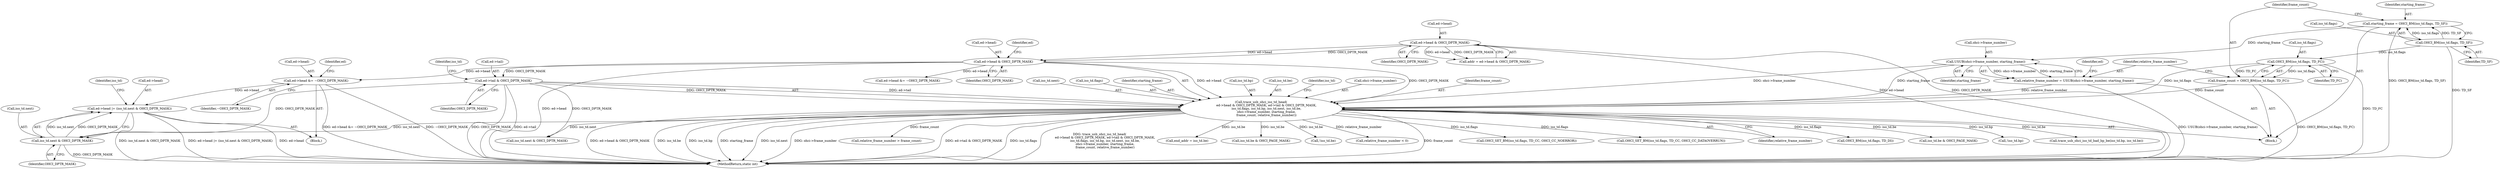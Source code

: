 digraph "0_qemu_26f670a244982335cc08943fb1ec099a2c81e42d@pointer" {
"1000278" [label="(Call,ed->head |= (iso_td.next & OHCI_DPTR_MASK))"];
"1000273" [label="(Call,ed->head &= ~OHCI_DPTR_MASK)"];
"1000180" [label="(Call,ed->head & OHCI_DPTR_MASK)"];
"1000140" [label="(Call,ed->head & OHCI_DPTR_MASK)"];
"1000282" [label="(Call,iso_td.next & OHCI_DPTR_MASK)"];
"1000179" [label="(Call,trace_usb_ohci_iso_td_head(\n           ed->head & OHCI_DPTR_MASK, ed->tail & OHCI_DPTR_MASK,\n           iso_td.flags, iso_td.bp, iso_td.next, iso_td.be,\n           ohci->frame_number, starting_frame,\n           frame_count, relative_frame_number))"];
"1000185" [label="(Call,ed->tail & OHCI_DPTR_MASK)"];
"1000167" [label="(Call,OHCI_BM(iso_td.flags, TD_FC))"];
"1000160" [label="(Call,OHCI_BM(iso_td.flags, TD_SF))"];
"1000174" [label="(Call,USUB(ohci->frame_number, starting_frame))"];
"1000158" [label="(Call,starting_frame = OHCI_BM(iso_td.flags, TD_SF))"];
"1000165" [label="(Call,frame_count = OHCI_BM(iso_td.flags, TD_FC))"];
"1000172" [label="(Call,relative_frame_number = USUB(ohci->frame_number, starting_frame))"];
"1000193" [label="(Call,iso_td.bp)"];
"1000199" [label="(Call,iso_td.be)"];
"1000859" [label="(Call,OHCI_SET_BM(iso_td.flags, TD_CC, OHCI_CC_NOERROR))"];
"1000274" [label="(Call,ed->head)"];
"1000267" [label="(Call,OHCI_SET_BM(iso_td.flags, TD_CC, OHCI_CC_DATAOVERRUN))"];
"1000865" [label="(Call,ed->head &= ~OHCI_DPTR_MASK)"];
"1000175" [label="(Call,ohci->frame_number)"];
"1000211" [label="(Identifier,iso_td)"];
"1000158" [label="(Call,starting_frame = OHCI_BM(iso_td.flags, TD_SF))"];
"1000161" [label="(Call,iso_td.flags)"];
"1000207" [label="(Identifier,relative_frame_number)"];
"1000165" [label="(Call,frame_count = OHCI_BM(iso_td.flags, TD_FC))"];
"1000585" [label="(Call,OHCI_BM(iso_td.flags, TD_DI))"];
"1000202" [label="(Call,ohci->frame_number)"];
"1000282" [label="(Call,iso_td.next & OHCI_DPTR_MASK)"];
"1000466" [label="(Call,iso_td.be & OHCI_PAGE_MASK)"];
"1000286" [label="(Identifier,OHCI_DPTR_MASK)"];
"1000160" [label="(Call,OHCI_BM(iso_td.flags, TD_SF))"];
"1000874" [label="(Call,iso_td.next & OHCI_DPTR_MASK)"];
"1000172" [label="(Call,relative_frame_number = USUB(ohci->frame_number, starting_frame))"];
"1000159" [label="(Identifier,starting_frame)"];
"1000283" [label="(Call,iso_td.next)"];
"1000167" [label="(Call,OHCI_BM(iso_td.flags, TD_FC))"];
"1000263" [label="(Block,)"];
"1000273" [label="(Call,ed->head &= ~OHCI_DPTR_MASK)"];
"1000180" [label="(Call,ed->head & OHCI_DPTR_MASK)"];
"1000171" [label="(Identifier,TD_FC)"];
"1000173" [label="(Identifier,relative_frame_number)"];
"1000144" [label="(Identifier,OHCI_DPTR_MASK)"];
"1000289" [label="(Identifier,iso_td)"];
"1000206" [label="(Identifier,frame_count)"];
"1000371" [label="(Call,!iso_td.bp)"];
"1000380" [label="(Call,trace_usb_ohci_iso_td_bad_bp_be(iso_td.bp, iso_td.be))"];
"1000189" [label="(Identifier,OHCI_DPTR_MASK)"];
"1000260" [label="(Call,relative_frame_number > frame_count)"];
"1000280" [label="(Identifier,ed)"];
"1000185" [label="(Call,ed->tail & OHCI_DPTR_MASK)"];
"1000141" [label="(Call,ed->head)"];
"1000174" [label="(Call,USUB(ohci->frame_number, starting_frame))"];
"1000110" [label="(Block,)"];
"1000186" [label="(Call,ed->tail)"];
"1000517" [label="(Call,end_addr = iso_td.be)"];
"1000181" [label="(Call,ed->head)"];
"1000168" [label="(Call,iso_td.flags)"];
"1000166" [label="(Identifier,frame_count)"];
"1000920" [label="(MethodReturn,static int)"];
"1000187" [label="(Identifier,ed)"];
"1000184" [label="(Identifier,OHCI_DPTR_MASK)"];
"1000196" [label="(Call,iso_td.next)"];
"1000507" [label="(Call,iso_td.be & OHCI_PAGE_MASK)"];
"1000191" [label="(Identifier,iso_td)"];
"1000190" [label="(Call,iso_td.flags)"];
"1000178" [label="(Identifier,starting_frame)"];
"1000375" [label="(Call,!iso_td.be)"];
"1000138" [label="(Call,addr = ed->head & OHCI_DPTR_MASK)"];
"1000278" [label="(Call,ed->head |= (iso_td.next & OHCI_DPTR_MASK))"];
"1000205" [label="(Identifier,starting_frame)"];
"1000164" [label="(Identifier,TD_SF)"];
"1000250" [label="(Call,relative_frame_number < 0)"];
"1000182" [label="(Identifier,ed)"];
"1000179" [label="(Call,trace_usb_ohci_iso_td_head(\n           ed->head & OHCI_DPTR_MASK, ed->tail & OHCI_DPTR_MASK,\n           iso_td.flags, iso_td.bp, iso_td.next, iso_td.be,\n           ohci->frame_number, starting_frame,\n           frame_count, relative_frame_number))"];
"1000279" [label="(Call,ed->head)"];
"1000140" [label="(Call,ed->head & OHCI_DPTR_MASK)"];
"1000277" [label="(Identifier,~OHCI_DPTR_MASK)"];
"1000278" -> "1000263"  [label="AST: "];
"1000278" -> "1000282"  [label="CFG: "];
"1000279" -> "1000278"  [label="AST: "];
"1000282" -> "1000278"  [label="AST: "];
"1000289" -> "1000278"  [label="CFG: "];
"1000278" -> "1000920"  [label="DDG: iso_td.next & OHCI_DPTR_MASK"];
"1000278" -> "1000920"  [label="DDG: ed->head |= (iso_td.next & OHCI_DPTR_MASK)"];
"1000278" -> "1000920"  [label="DDG: ed->head"];
"1000273" -> "1000278"  [label="DDG: ed->head"];
"1000282" -> "1000278"  [label="DDG: iso_td.next"];
"1000282" -> "1000278"  [label="DDG: OHCI_DPTR_MASK"];
"1000273" -> "1000263"  [label="AST: "];
"1000273" -> "1000277"  [label="CFG: "];
"1000274" -> "1000273"  [label="AST: "];
"1000277" -> "1000273"  [label="AST: "];
"1000280" -> "1000273"  [label="CFG: "];
"1000273" -> "1000920"  [label="DDG: ed->head &= ~OHCI_DPTR_MASK"];
"1000273" -> "1000920"  [label="DDG: ~OHCI_DPTR_MASK"];
"1000180" -> "1000273"  [label="DDG: ed->head"];
"1000180" -> "1000179"  [label="AST: "];
"1000180" -> "1000184"  [label="CFG: "];
"1000181" -> "1000180"  [label="AST: "];
"1000184" -> "1000180"  [label="AST: "];
"1000187" -> "1000180"  [label="CFG: "];
"1000180" -> "1000920"  [label="DDG: ed->head"];
"1000180" -> "1000179"  [label="DDG: ed->head"];
"1000180" -> "1000179"  [label="DDG: OHCI_DPTR_MASK"];
"1000140" -> "1000180"  [label="DDG: ed->head"];
"1000140" -> "1000180"  [label="DDG: OHCI_DPTR_MASK"];
"1000180" -> "1000185"  [label="DDG: OHCI_DPTR_MASK"];
"1000180" -> "1000865"  [label="DDG: ed->head"];
"1000140" -> "1000138"  [label="AST: "];
"1000140" -> "1000144"  [label="CFG: "];
"1000141" -> "1000140"  [label="AST: "];
"1000144" -> "1000140"  [label="AST: "];
"1000138" -> "1000140"  [label="CFG: "];
"1000140" -> "1000920"  [label="DDG: ed->head"];
"1000140" -> "1000920"  [label="DDG: OHCI_DPTR_MASK"];
"1000140" -> "1000138"  [label="DDG: ed->head"];
"1000140" -> "1000138"  [label="DDG: OHCI_DPTR_MASK"];
"1000282" -> "1000286"  [label="CFG: "];
"1000283" -> "1000282"  [label="AST: "];
"1000286" -> "1000282"  [label="AST: "];
"1000282" -> "1000920"  [label="DDG: OHCI_DPTR_MASK"];
"1000179" -> "1000282"  [label="DDG: iso_td.next"];
"1000185" -> "1000282"  [label="DDG: OHCI_DPTR_MASK"];
"1000179" -> "1000110"  [label="AST: "];
"1000179" -> "1000207"  [label="CFG: "];
"1000185" -> "1000179"  [label="AST: "];
"1000190" -> "1000179"  [label="AST: "];
"1000193" -> "1000179"  [label="AST: "];
"1000196" -> "1000179"  [label="AST: "];
"1000199" -> "1000179"  [label="AST: "];
"1000202" -> "1000179"  [label="AST: "];
"1000205" -> "1000179"  [label="AST: "];
"1000206" -> "1000179"  [label="AST: "];
"1000207" -> "1000179"  [label="AST: "];
"1000211" -> "1000179"  [label="CFG: "];
"1000179" -> "1000920"  [label="DDG: ed->tail & OHCI_DPTR_MASK"];
"1000179" -> "1000920"  [label="DDG: iso_td.flags"];
"1000179" -> "1000920"  [label="DDG: trace_usb_ohci_iso_td_head(\n           ed->head & OHCI_DPTR_MASK, ed->tail & OHCI_DPTR_MASK,\n           iso_td.flags, iso_td.bp, iso_td.next, iso_td.be,\n           ohci->frame_number, starting_frame,\n           frame_count, relative_frame_number)"];
"1000179" -> "1000920"  [label="DDG: frame_count"];
"1000179" -> "1000920"  [label="DDG: ed->head & OHCI_DPTR_MASK"];
"1000179" -> "1000920"  [label="DDG: iso_td.be"];
"1000179" -> "1000920"  [label="DDG: iso_td.bp"];
"1000179" -> "1000920"  [label="DDG: starting_frame"];
"1000179" -> "1000920"  [label="DDG: iso_td.next"];
"1000179" -> "1000920"  [label="DDG: ohci->frame_number"];
"1000185" -> "1000179"  [label="DDG: ed->tail"];
"1000185" -> "1000179"  [label="DDG: OHCI_DPTR_MASK"];
"1000167" -> "1000179"  [label="DDG: iso_td.flags"];
"1000174" -> "1000179"  [label="DDG: ohci->frame_number"];
"1000174" -> "1000179"  [label="DDG: starting_frame"];
"1000165" -> "1000179"  [label="DDG: frame_count"];
"1000172" -> "1000179"  [label="DDG: relative_frame_number"];
"1000179" -> "1000250"  [label="DDG: relative_frame_number"];
"1000179" -> "1000260"  [label="DDG: frame_count"];
"1000179" -> "1000267"  [label="DDG: iso_td.flags"];
"1000179" -> "1000371"  [label="DDG: iso_td.bp"];
"1000179" -> "1000375"  [label="DDG: iso_td.be"];
"1000179" -> "1000380"  [label="DDG: iso_td.be"];
"1000179" -> "1000466"  [label="DDG: iso_td.be"];
"1000179" -> "1000507"  [label="DDG: iso_td.be"];
"1000179" -> "1000517"  [label="DDG: iso_td.be"];
"1000179" -> "1000585"  [label="DDG: iso_td.flags"];
"1000179" -> "1000859"  [label="DDG: iso_td.flags"];
"1000179" -> "1000874"  [label="DDG: iso_td.next"];
"1000185" -> "1000189"  [label="CFG: "];
"1000186" -> "1000185"  [label="AST: "];
"1000189" -> "1000185"  [label="AST: "];
"1000191" -> "1000185"  [label="CFG: "];
"1000185" -> "1000920"  [label="DDG: ed->tail"];
"1000185" -> "1000920"  [label="DDG: OHCI_DPTR_MASK"];
"1000185" -> "1000874"  [label="DDG: OHCI_DPTR_MASK"];
"1000167" -> "1000165"  [label="AST: "];
"1000167" -> "1000171"  [label="CFG: "];
"1000168" -> "1000167"  [label="AST: "];
"1000171" -> "1000167"  [label="AST: "];
"1000165" -> "1000167"  [label="CFG: "];
"1000167" -> "1000920"  [label="DDG: TD_FC"];
"1000167" -> "1000165"  [label="DDG: iso_td.flags"];
"1000167" -> "1000165"  [label="DDG: TD_FC"];
"1000160" -> "1000167"  [label="DDG: iso_td.flags"];
"1000160" -> "1000158"  [label="AST: "];
"1000160" -> "1000164"  [label="CFG: "];
"1000161" -> "1000160"  [label="AST: "];
"1000164" -> "1000160"  [label="AST: "];
"1000158" -> "1000160"  [label="CFG: "];
"1000160" -> "1000920"  [label="DDG: TD_SF"];
"1000160" -> "1000158"  [label="DDG: iso_td.flags"];
"1000160" -> "1000158"  [label="DDG: TD_SF"];
"1000174" -> "1000172"  [label="AST: "];
"1000174" -> "1000178"  [label="CFG: "];
"1000175" -> "1000174"  [label="AST: "];
"1000178" -> "1000174"  [label="AST: "];
"1000172" -> "1000174"  [label="CFG: "];
"1000174" -> "1000172"  [label="DDG: ohci->frame_number"];
"1000174" -> "1000172"  [label="DDG: starting_frame"];
"1000158" -> "1000174"  [label="DDG: starting_frame"];
"1000158" -> "1000110"  [label="AST: "];
"1000159" -> "1000158"  [label="AST: "];
"1000166" -> "1000158"  [label="CFG: "];
"1000158" -> "1000920"  [label="DDG: OHCI_BM(iso_td.flags, TD_SF)"];
"1000165" -> "1000110"  [label="AST: "];
"1000166" -> "1000165"  [label="AST: "];
"1000173" -> "1000165"  [label="CFG: "];
"1000165" -> "1000920"  [label="DDG: OHCI_BM(iso_td.flags, TD_FC)"];
"1000172" -> "1000110"  [label="AST: "];
"1000173" -> "1000172"  [label="AST: "];
"1000182" -> "1000172"  [label="CFG: "];
"1000172" -> "1000920"  [label="DDG: USUB(ohci->frame_number, starting_frame)"];
}
